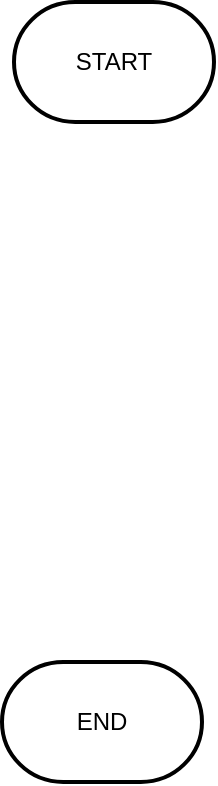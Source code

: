 <mxfile version="26.0.14">
  <diagram id="bSsongvgESsVjoufMy5u" name="Page-1">
    <mxGraphModel dx="1336" dy="2068" grid="1" gridSize="10" guides="1" tooltips="1" connect="1" arrows="1" fold="1" page="1" pageScale="1" pageWidth="827" pageHeight="1169" math="0" shadow="0">
      <root>
        <mxCell id="0" />
        <mxCell id="1" parent="0" />
        <mxCell id="3Ry79pK2lQkYzXNGVwvr-2" value="START" style="strokeWidth=2;html=1;shape=mxgraph.flowchart.terminator;whiteSpace=wrap;" vertex="1" parent="1">
          <mxGeometry x="370" y="-460" width="100" height="60" as="geometry" />
        </mxCell>
        <mxCell id="3Ry79pK2lQkYzXNGVwvr-3" value="END" style="strokeWidth=2;html=1;shape=mxgraph.flowchart.terminator;whiteSpace=wrap;" vertex="1" parent="1">
          <mxGeometry x="364" y="-130" width="100" height="60" as="geometry" />
        </mxCell>
      </root>
    </mxGraphModel>
  </diagram>
</mxfile>
